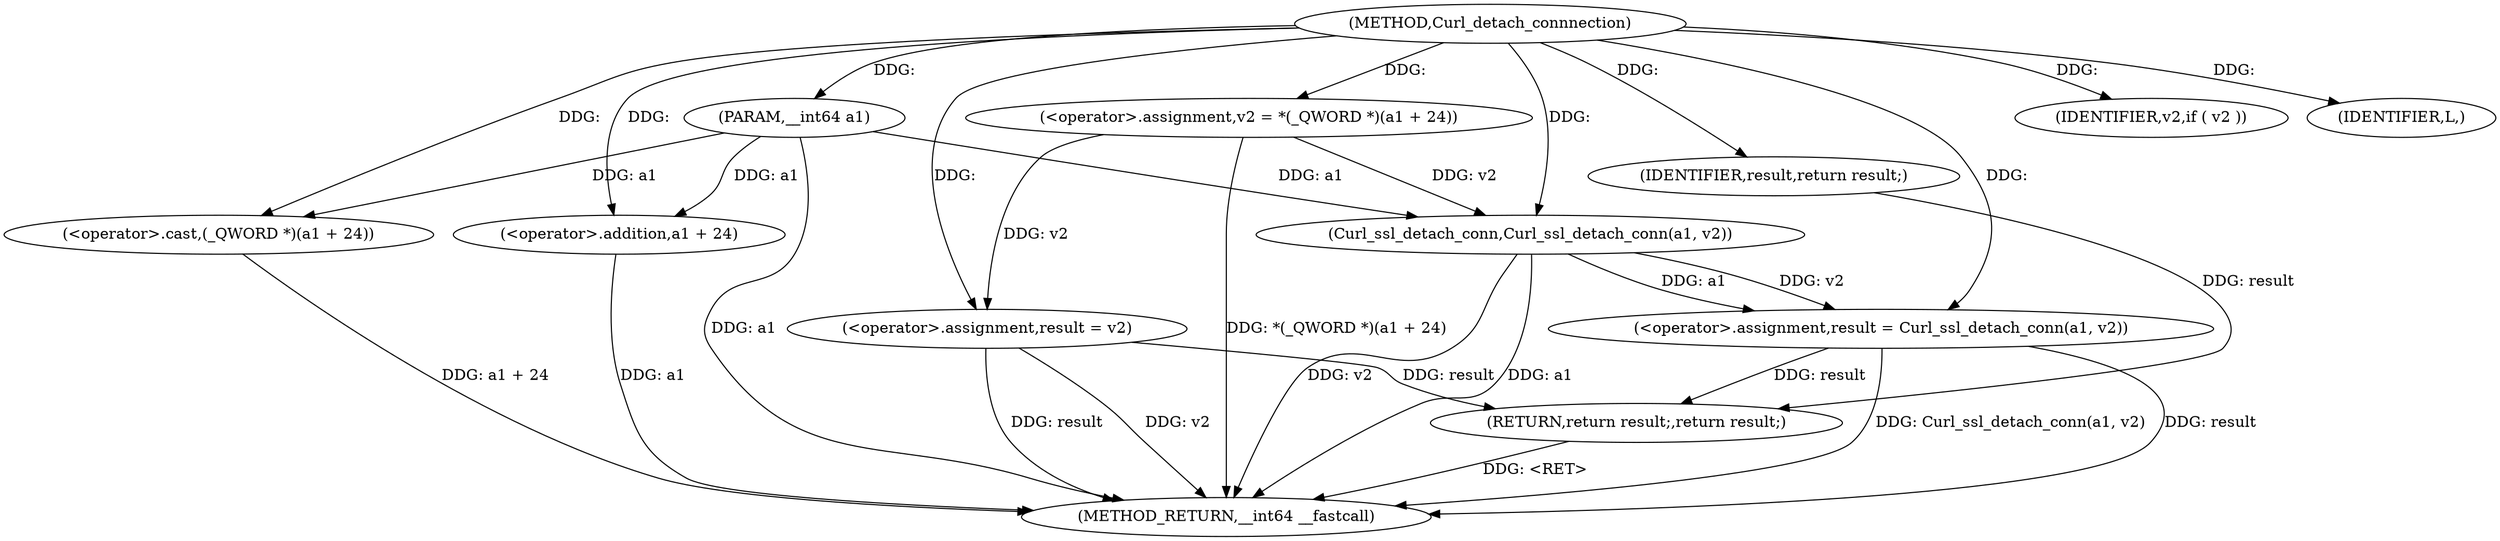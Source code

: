 digraph Curl_detach_connnection {  
"1000103" [label = "(METHOD,Curl_detach_connnection)" ]
"1000130" [label = "(METHOD_RETURN,__int64 __fastcall)" ]
"1000104" [label = "(PARAM,__int64 a1)" ]
"1000108" [label = "(<operator>.assignment,v2 = *(_QWORD *)(a1 + 24))" ]
"1000111" [label = "(<operator>.cast,(_QWORD *)(a1 + 24))" ]
"1000113" [label = "(<operator>.addition,a1 + 24)" ]
"1000116" [label = "(<operator>.assignment,result = v2)" ]
"1000120" [label = "(IDENTIFIER,v2,if ( v2 ))" ]
"1000122" [label = "(<operator>.assignment,result = Curl_ssl_detach_conn(a1, v2))" ]
"1000124" [label = "(Curl_ssl_detach_conn,Curl_ssl_detach_conn(a1, v2))" ]
"1000127" [label = "(IDENTIFIER,L,)" ]
"1000128" [label = "(RETURN,return result;,return result;)" ]
"1000129" [label = "(IDENTIFIER,result,return result;)" ]
  "1000128" -> "1000130"  [ label = "DDG: <RET>"] 
  "1000111" -> "1000130"  [ label = "DDG: a1 + 24"] 
  "1000116" -> "1000130"  [ label = "DDG: result"] 
  "1000122" -> "1000130"  [ label = "DDG: Curl_ssl_detach_conn(a1, v2)"] 
  "1000108" -> "1000130"  [ label = "DDG: *(_QWORD *)(a1 + 24)"] 
  "1000104" -> "1000130"  [ label = "DDG: a1"] 
  "1000113" -> "1000130"  [ label = "DDG: a1"] 
  "1000122" -> "1000130"  [ label = "DDG: result"] 
  "1000116" -> "1000130"  [ label = "DDG: v2"] 
  "1000124" -> "1000130"  [ label = "DDG: v2"] 
  "1000124" -> "1000130"  [ label = "DDG: a1"] 
  "1000103" -> "1000104"  [ label = "DDG: "] 
  "1000103" -> "1000108"  [ label = "DDG: "] 
  "1000104" -> "1000111"  [ label = "DDG: a1"] 
  "1000103" -> "1000111"  [ label = "DDG: "] 
  "1000104" -> "1000113"  [ label = "DDG: a1"] 
  "1000103" -> "1000113"  [ label = "DDG: "] 
  "1000108" -> "1000116"  [ label = "DDG: v2"] 
  "1000103" -> "1000116"  [ label = "DDG: "] 
  "1000103" -> "1000120"  [ label = "DDG: "] 
  "1000124" -> "1000122"  [ label = "DDG: a1"] 
  "1000124" -> "1000122"  [ label = "DDG: v2"] 
  "1000103" -> "1000122"  [ label = "DDG: "] 
  "1000104" -> "1000124"  [ label = "DDG: a1"] 
  "1000103" -> "1000124"  [ label = "DDG: "] 
  "1000108" -> "1000124"  [ label = "DDG: v2"] 
  "1000103" -> "1000127"  [ label = "DDG: "] 
  "1000129" -> "1000128"  [ label = "DDG: result"] 
  "1000116" -> "1000128"  [ label = "DDG: result"] 
  "1000122" -> "1000128"  [ label = "DDG: result"] 
  "1000103" -> "1000129"  [ label = "DDG: "] 
}
